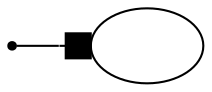 digraph G {
  rankdir=LR;
  T [shape=point];
  H [label=""];
  T -> H [arrowsize=1.5,arrowhead=box];
}
